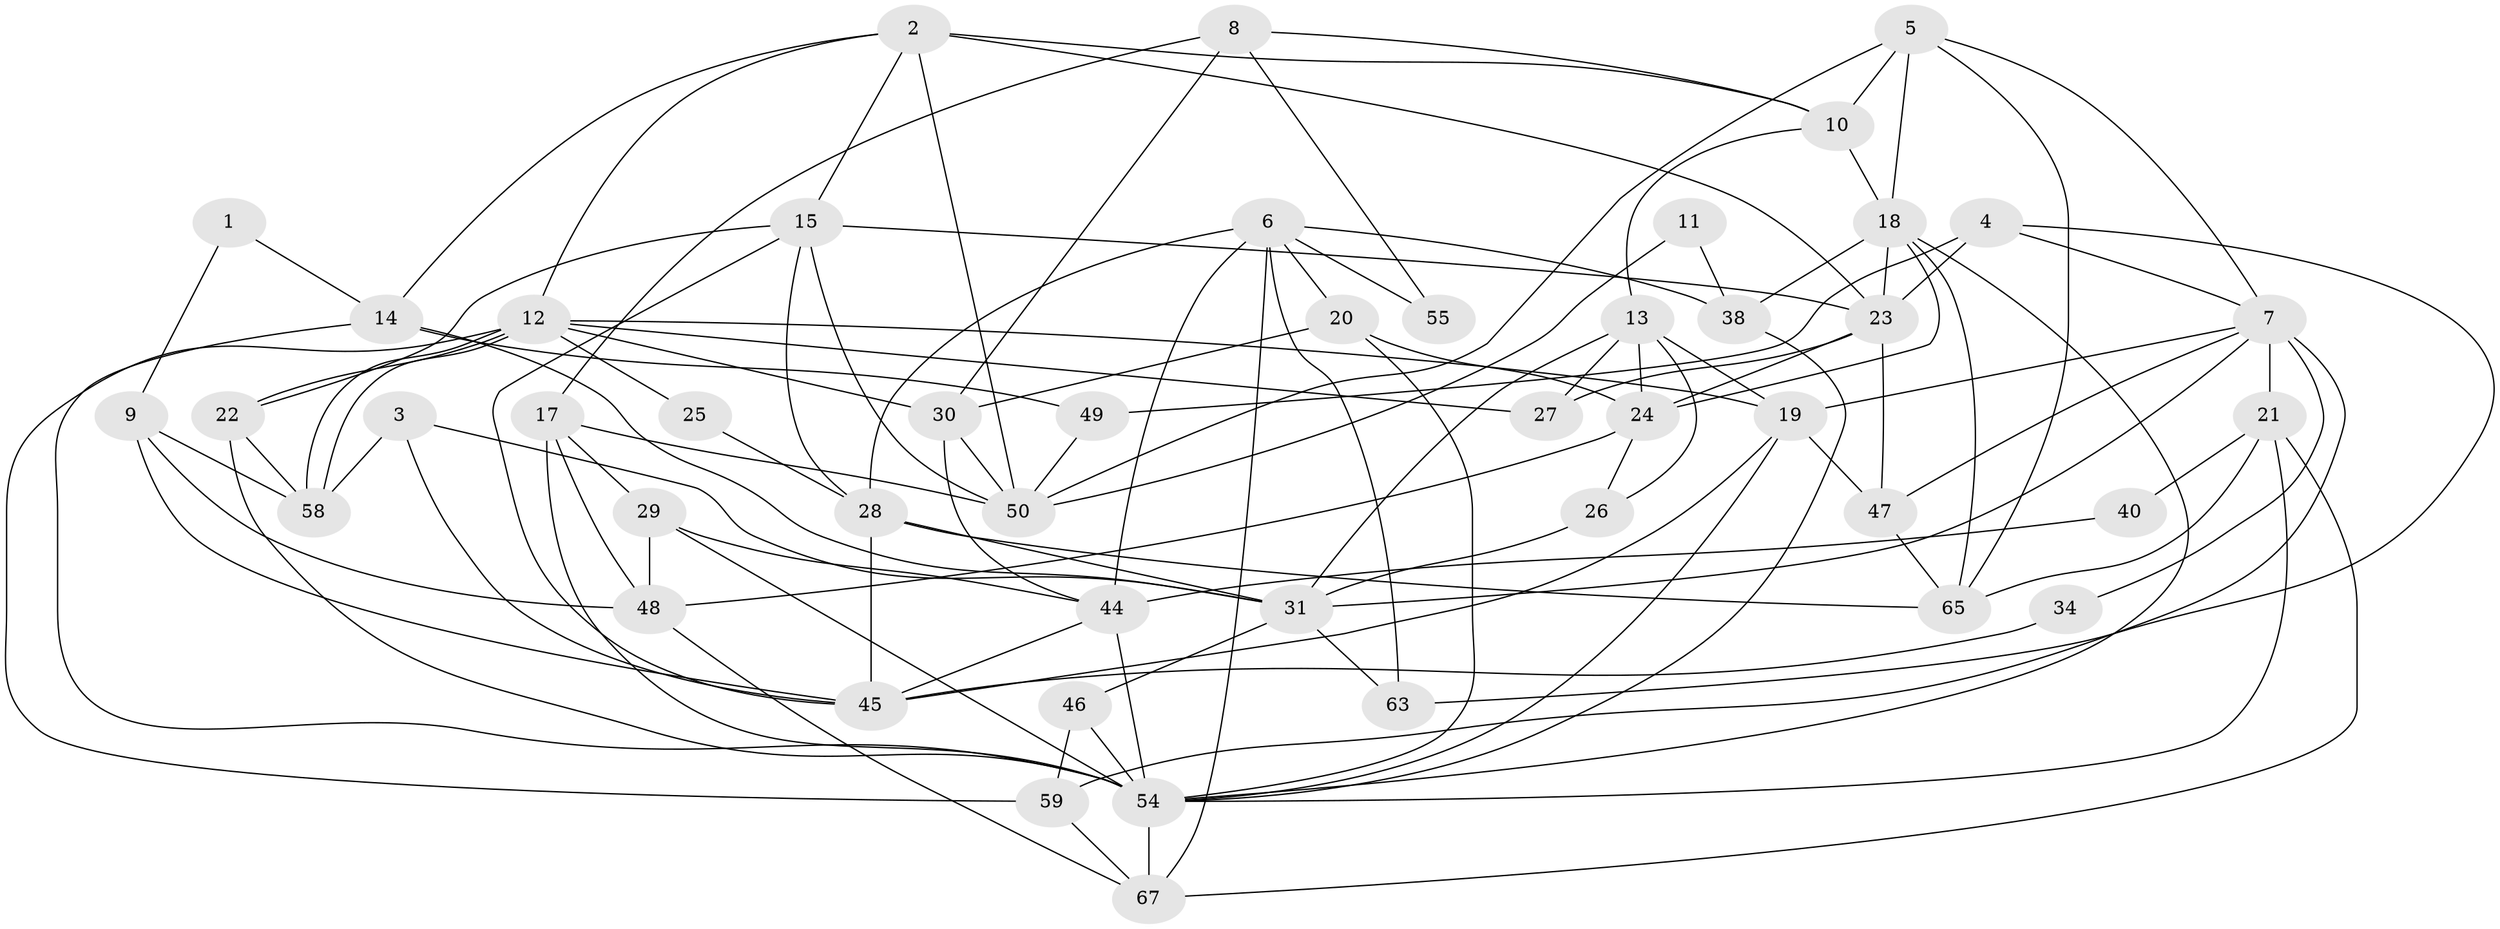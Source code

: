 // Generated by graph-tools (version 1.1) at 2025/24/03/03/25 07:24:02]
// undirected, 47 vertices, 115 edges
graph export_dot {
graph [start="1"]
  node [color=gray90,style=filled];
  1;
  2 [super="+16"];
  3;
  4 [super="+35"];
  5;
  6 [super="+73"];
  7 [super="+57"];
  8 [super="+42"];
  9;
  10 [super="+75"];
  11;
  12 [super="+36"];
  13 [super="+60"];
  14 [super="+56"];
  15 [super="+32"];
  17 [super="+62"];
  18 [super="+43"];
  19 [super="+53"];
  20 [super="+70"];
  21 [super="+33"];
  22 [super="+37"];
  23 [super="+41"];
  24 [super="+61"];
  25;
  26;
  27;
  28 [super="+72"];
  29 [super="+39"];
  30;
  31 [super="+51"];
  34;
  38;
  40;
  44 [super="+66"];
  45 [super="+52"];
  46;
  47;
  48;
  49;
  50 [super="+74"];
  54 [super="+64"];
  55;
  58 [super="+68"];
  59;
  63;
  65 [super="+71"];
  67 [super="+69"];
  1 -- 14;
  1 -- 9;
  2 -- 14;
  2 -- 12;
  2 -- 15;
  2 -- 10;
  2 -- 50;
  2 -- 23;
  3 -- 31;
  3 -- 45;
  3 -- 58;
  4 -- 49;
  4 -- 63;
  4 -- 23 [weight=2];
  4 -- 7;
  5 -- 7;
  5 -- 10;
  5 -- 18;
  5 -- 65;
  5 -- 50;
  6 -- 63;
  6 -- 28;
  6 -- 67;
  6 -- 55;
  6 -- 38;
  6 -- 44;
  6 -- 20;
  7 -- 19;
  7 -- 47;
  7 -- 21;
  7 -- 31;
  7 -- 34;
  7 -- 59;
  8 -- 30;
  8 -- 10;
  8 -- 55;
  8 -- 17;
  9 -- 45;
  9 -- 48;
  9 -- 58;
  10 -- 18;
  10 -- 13;
  11 -- 38;
  11 -- 50;
  12 -- 19;
  12 -- 58;
  12 -- 58;
  12 -- 25;
  12 -- 59;
  12 -- 27;
  12 -- 30;
  12 -- 22;
  13 -- 31;
  13 -- 24;
  13 -- 26;
  13 -- 27;
  13 -- 19;
  14 -- 31 [weight=2];
  14 -- 54;
  14 -- 49;
  15 -- 45;
  15 -- 23;
  15 -- 22;
  15 -- 28;
  15 -- 50;
  17 -- 54;
  17 -- 29;
  17 -- 48;
  17 -- 50;
  18 -- 54;
  18 -- 65;
  18 -- 24;
  18 -- 38;
  18 -- 23;
  19 -- 45;
  19 -- 54;
  19 -- 47;
  20 -- 30;
  20 -- 24;
  20 -- 54;
  21 -- 40;
  21 -- 65;
  21 -- 54;
  21 -- 67;
  22 -- 58;
  22 -- 54;
  23 -- 24;
  23 -- 27;
  23 -- 47;
  24 -- 48;
  24 -- 26;
  25 -- 28;
  26 -- 31;
  28 -- 31;
  28 -- 65;
  28 -- 45;
  29 -- 48 [weight=2];
  29 -- 44;
  29 -- 54;
  30 -- 44;
  30 -- 50;
  31 -- 63;
  31 -- 46;
  34 -- 45;
  38 -- 54;
  40 -- 44;
  44 -- 45;
  44 -- 54;
  46 -- 59;
  46 -- 54;
  47 -- 65;
  48 -- 67;
  49 -- 50;
  54 -- 67;
  59 -- 67;
}

